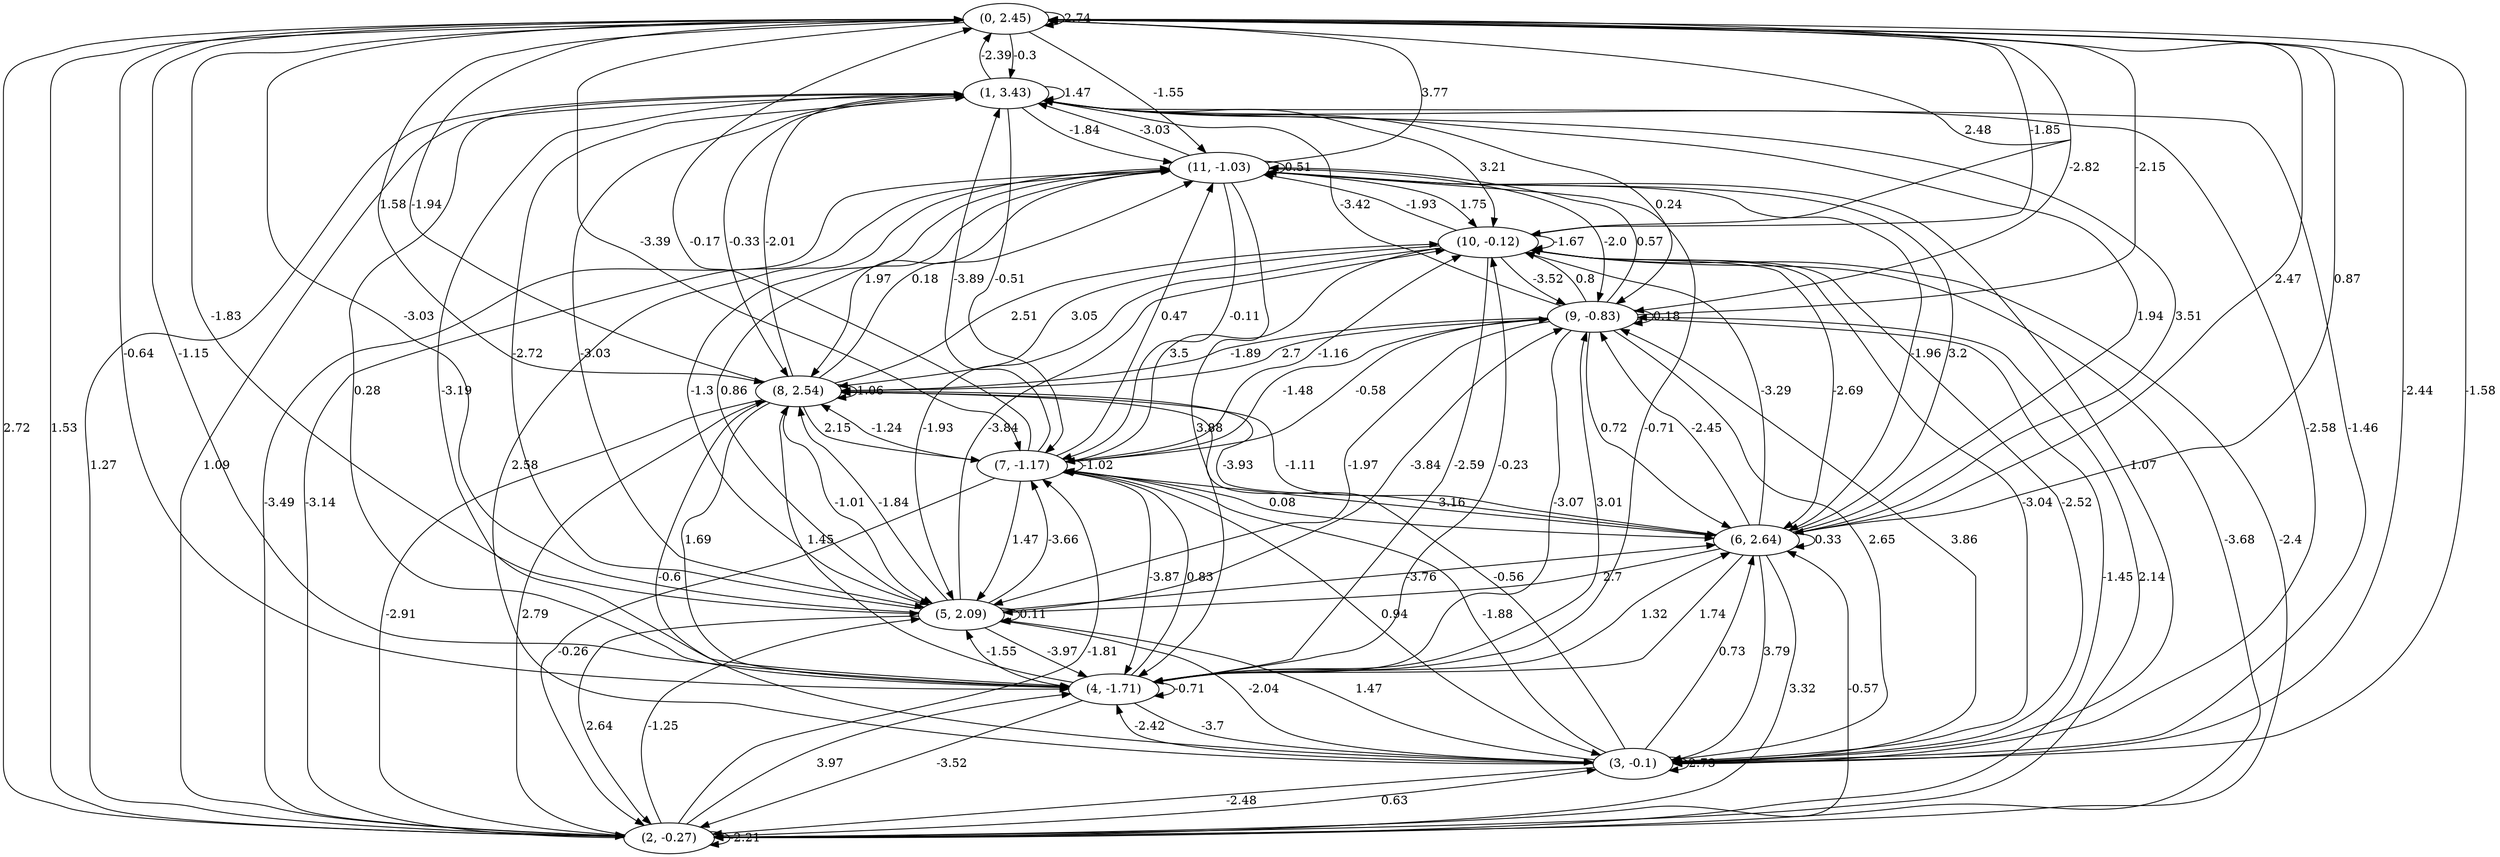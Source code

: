 digraph {
    0 [ label = "(0, 2.45)" ]
    1 [ label = "(1, 3.43)" ]
    2 [ label = "(2, -0.27)" ]
    3 [ label = "(3, -0.1)" ]
    4 [ label = "(4, -1.71)" ]
    5 [ label = "(5, 2.09)" ]
    6 [ label = "(6, 2.64)" ]
    7 [ label = "(7, -1.17)" ]
    8 [ label = "(8, 2.54)" ]
    9 [ label = "(9, -0.83)" ]
    10 [ label = "(10, -0.12)" ]
    11 [ label = "(11, -1.03)" ]
    0 -> 0 [ label = "2.74" ]
    1 -> 1 [ label = "1.47" ]
    2 -> 2 [ label = "-2.21" ]
    3 -> 3 [ label = "2.73" ]
    4 -> 4 [ label = "-0.71" ]
    5 -> 5 [ label = "0.11" ]
    6 -> 6 [ label = "0.33" ]
    7 -> 7 [ label = "-1.02" ]
    8 -> 8 [ label = "1.06" ]
    9 -> 9 [ label = "0.18" ]
    10 -> 10 [ label = "-1.67" ]
    11 -> 11 [ label = "0.51" ]
    1 -> 0 [ label = "-2.39" ]
    2 -> 0 [ label = "1.53" ]
    3 -> 0 [ label = "-1.58" ]
    4 -> 0 [ label = "-1.15" ]
    5 -> 0 [ label = "-3.03" ]
    6 -> 0 [ label = "0.87" ]
    7 -> 0 [ label = "-0.17" ]
    8 -> 0 [ label = "-1.94" ]
    9 -> 0 [ label = "-2.15" ]
    10 -> 0 [ label = "-1.85" ]
    11 -> 0 [ label = "3.77" ]
    0 -> 1 [ label = "-0.3" ]
    2 -> 1 [ label = "1.09" ]
    3 -> 1 [ label = "-1.46" ]
    4 -> 1 [ label = "0.28" ]
    5 -> 1 [ label = "-2.72" ]
    6 -> 1 [ label = "1.94" ]
    7 -> 1 [ label = "-3.89" ]
    8 -> 1 [ label = "-2.01" ]
    9 -> 1 [ label = "-3.42" ]
    11 -> 1 [ label = "-3.03" ]
    0 -> 2 [ label = "2.72" ]
    1 -> 2 [ label = "1.27" ]
    3 -> 2 [ label = "-2.48" ]
    4 -> 2 [ label = "-3.52" ]
    5 -> 2 [ label = "2.64" ]
    6 -> 2 [ label = "3.32" ]
    7 -> 2 [ label = "-0.26" ]
    8 -> 2 [ label = "-2.91" ]
    9 -> 2 [ label = "-1.45" ]
    10 -> 2 [ label = "-3.68" ]
    11 -> 2 [ label = "-3.49" ]
    0 -> 3 [ label = "-2.44" ]
    1 -> 3 [ label = "-2.58" ]
    2 -> 3 [ label = "0.63" ]
    4 -> 3 [ label = "-3.7" ]
    5 -> 3 [ label = "-2.04" ]
    6 -> 3 [ label = "3.79" ]
    7 -> 3 [ label = "0.94" ]
    8 -> 3 [ label = "-0.6" ]
    9 -> 3 [ label = "2.65" ]
    10 -> 3 [ label = "-3.04" ]
    11 -> 3 [ label = "1.07" ]
    0 -> 4 [ label = "-0.64" ]
    1 -> 4 [ label = "-3.19" ]
    2 -> 4 [ label = "3.97" ]
    3 -> 4 [ label = "-2.42" ]
    5 -> 4 [ label = "-3.97" ]
    6 -> 4 [ label = "1.74" ]
    7 -> 4 [ label = "-3.87" ]
    8 -> 4 [ label = "1.69" ]
    9 -> 4 [ label = "-3.07" ]
    10 -> 4 [ label = "-2.59" ]
    11 -> 4 [ label = "3.88" ]
    0 -> 5 [ label = "-1.83" ]
    1 -> 5 [ label = "-3.03" ]
    2 -> 5 [ label = "-1.25" ]
    3 -> 5 [ label = "1.47" ]
    4 -> 5 [ label = "-1.55" ]
    6 -> 5 [ label = "2.7" ]
    7 -> 5 [ label = "1.47" ]
    8 -> 5 [ label = "-1.01" ]
    9 -> 5 [ label = "-1.97" ]
    10 -> 5 [ label = "-1.93" ]
    11 -> 5 [ label = "0.86" ]
    0 -> 6 [ label = "2.47" ]
    1 -> 6 [ label = "3.51" ]
    2 -> 6 [ label = "-0.57" ]
    3 -> 6 [ label = "0.73" ]
    4 -> 6 [ label = "1.32" ]
    5 -> 6 [ label = "-3.76" ]
    7 -> 6 [ label = "0.08" ]
    8 -> 6 [ label = "-3.93" ]
    9 -> 6 [ label = "0.72" ]
    10 -> 6 [ label = "-2.69" ]
    11 -> 6 [ label = "-1.96" ]
    0 -> 7 [ label = "-3.39" ]
    1 -> 7 [ label = "-0.51" ]
    2 -> 7 [ label = "-1.81" ]
    3 -> 7 [ label = "-1.88" ]
    4 -> 7 [ label = "0.83" ]
    5 -> 7 [ label = "-3.66" ]
    6 -> 7 [ label = "3.16" ]
    8 -> 7 [ label = "2.15" ]
    9 -> 7 [ label = "-0.58" ]
    10 -> 7 [ label = "3.5" ]
    11 -> 7 [ label = "-0.11" ]
    0 -> 8 [ label = "1.58" ]
    1 -> 8 [ label = "-0.33" ]
    2 -> 8 [ label = "2.79" ]
    3 -> 8 [ label = "-0.56" ]
    4 -> 8 [ label = "1.45" ]
    5 -> 8 [ label = "-1.84" ]
    6 -> 8 [ label = "-1.11" ]
    7 -> 8 [ label = "-1.24" ]
    9 -> 8 [ label = "-1.89" ]
    10 -> 8 [ label = "3.05" ]
    11 -> 8 [ label = "1.97" ]
    0 -> 9 [ label = "-2.82" ]
    1 -> 9 [ label = "0.24" ]
    2 -> 9 [ label = "2.14" ]
    3 -> 9 [ label = "3.86" ]
    4 -> 9 [ label = "3.01" ]
    5 -> 9 [ label = "-3.84" ]
    6 -> 9 [ label = "-2.45" ]
    7 -> 9 [ label = "-1.48" ]
    8 -> 9 [ label = "2.7" ]
    10 -> 9 [ label = "-3.52" ]
    11 -> 9 [ label = "-2.0" ]
    0 -> 10 [ label = "2.48" ]
    1 -> 10 [ label = "3.21" ]
    2 -> 10 [ label = "-2.4" ]
    3 -> 10 [ label = "-2.52" ]
    4 -> 10 [ label = "-0.23" ]
    5 -> 10 [ label = "-3.84" ]
    6 -> 10 [ label = "-3.29" ]
    7 -> 10 [ label = "-1.16" ]
    8 -> 10 [ label = "2.51" ]
    9 -> 10 [ label = "0.8" ]
    11 -> 10 [ label = "1.75" ]
    0 -> 11 [ label = "-1.55" ]
    1 -> 11 [ label = "-1.84" ]
    2 -> 11 [ label = "-3.14" ]
    3 -> 11 [ label = "2.58" ]
    4 -> 11 [ label = "-0.71" ]
    5 -> 11 [ label = "-1.3" ]
    6 -> 11 [ label = "3.2" ]
    7 -> 11 [ label = "0.47" ]
    8 -> 11 [ label = "0.18" ]
    9 -> 11 [ label = "0.57" ]
    10 -> 11 [ label = "-1.93" ]
}

